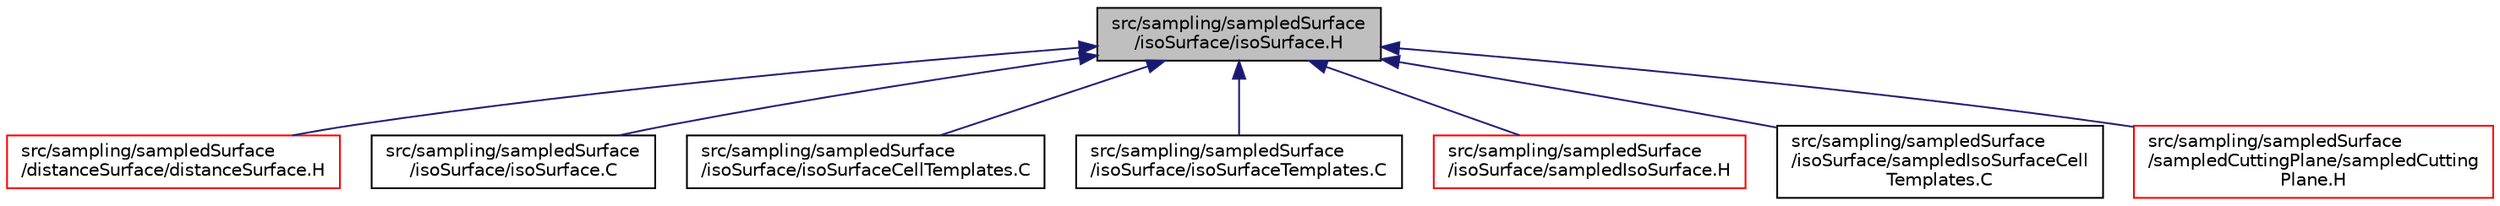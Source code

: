 digraph "src/sampling/sampledSurface/isoSurface/isoSurface.H"
{
  bgcolor="transparent";
  edge [fontname="Helvetica",fontsize="10",labelfontname="Helvetica",labelfontsize="10"];
  node [fontname="Helvetica",fontsize="10",shape=record];
  Node338 [label="src/sampling/sampledSurface\l/isoSurface/isoSurface.H",height=0.2,width=0.4,color="black", fillcolor="grey75", style="filled", fontcolor="black"];
  Node338 -> Node339 [dir="back",color="midnightblue",fontsize="10",style="solid",fontname="Helvetica"];
  Node339 [label="src/sampling/sampledSurface\l/distanceSurface/distanceSurface.H",height=0.2,width=0.4,color="red",URL="$a15053.html"];
  Node338 -> Node342 [dir="back",color="midnightblue",fontsize="10",style="solid",fontname="Helvetica"];
  Node342 [label="src/sampling/sampledSurface\l/isoSurface/isoSurface.C",height=0.2,width=0.4,color="black",URL="$a15059.html"];
  Node338 -> Node343 [dir="back",color="midnightblue",fontsize="10",style="solid",fontname="Helvetica"];
  Node343 [label="src/sampling/sampledSurface\l/isoSurface/isoSurfaceCellTemplates.C",height=0.2,width=0.4,color="black",URL="$a15071.html"];
  Node338 -> Node344 [dir="back",color="midnightblue",fontsize="10",style="solid",fontname="Helvetica"];
  Node344 [label="src/sampling/sampledSurface\l/isoSurface/isoSurfaceTemplates.C",height=0.2,width=0.4,color="black",URL="$a15074.html"];
  Node338 -> Node345 [dir="back",color="midnightblue",fontsize="10",style="solid",fontname="Helvetica"];
  Node345 [label="src/sampling/sampledSurface\l/isoSurface/sampledIsoSurface.H",height=0.2,width=0.4,color="red",URL="$a15080.html"];
  Node338 -> Node348 [dir="back",color="midnightblue",fontsize="10",style="solid",fontname="Helvetica"];
  Node348 [label="src/sampling/sampledSurface\l/isoSurface/sampledIsoSurfaceCell\lTemplates.C",height=0.2,width=0.4,color="black",URL="$a15089.html"];
  Node338 -> Node349 [dir="back",color="midnightblue",fontsize="10",style="solid",fontname="Helvetica"];
  Node349 [label="src/sampling/sampledSurface\l/sampledCuttingPlane/sampledCutting\lPlane.H",height=0.2,width=0.4,color="red",URL="$a15098.html"];
}
